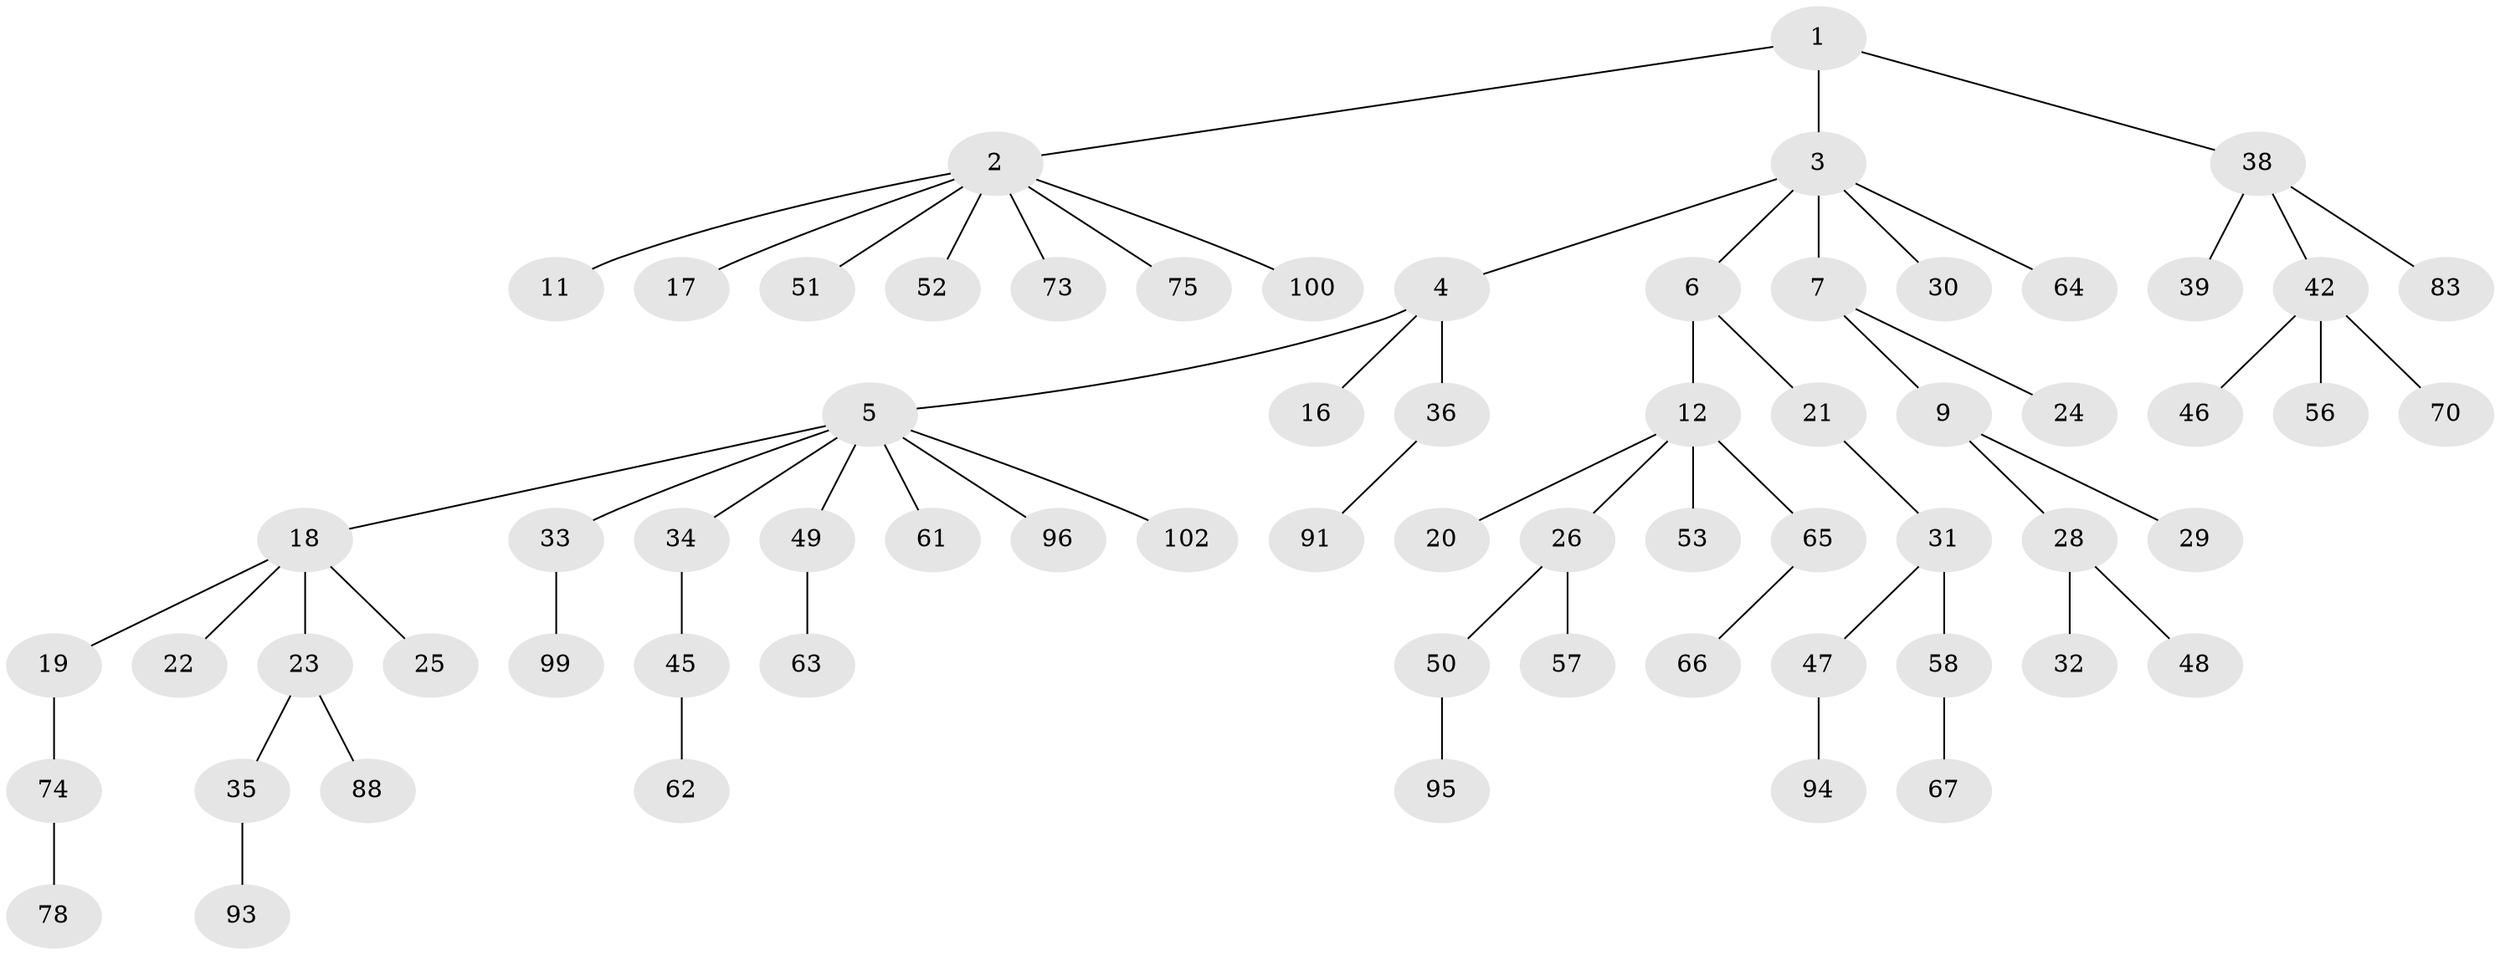 // Generated by graph-tools (version 1.1) at 2025/52/02/27/25 19:52:10]
// undirected, 67 vertices, 66 edges
graph export_dot {
graph [start="1"]
  node [color=gray90,style=filled];
  1 [super="+14"];
  2 [super="+59"];
  3 [super="+8"];
  4 [super="+71"];
  5 [super="+13"];
  6 [super="+97"];
  7 [super="+37"];
  9 [super="+10"];
  11;
  12 [super="+15"];
  16;
  17 [super="+43"];
  18;
  19 [super="+54"];
  20 [super="+89"];
  21 [super="+82"];
  22 [super="+60"];
  23 [super="+55"];
  24;
  25 [super="+92"];
  26 [super="+27"];
  28 [super="+41"];
  29 [super="+87"];
  30;
  31 [super="+98"];
  32 [super="+81"];
  33 [super="+72"];
  34 [super="+84"];
  35 [super="+104"];
  36 [super="+101"];
  38 [super="+40"];
  39;
  42 [super="+44"];
  45 [super="+105"];
  46;
  47 [super="+69"];
  48 [super="+77"];
  49;
  50;
  51 [super="+76"];
  52;
  53;
  56;
  57;
  58 [super="+68"];
  61;
  62;
  63;
  64 [super="+80"];
  65 [super="+86"];
  66;
  67;
  70;
  73 [super="+85"];
  74;
  75 [super="+90"];
  78 [super="+79"];
  83;
  88;
  91;
  93 [super="+103"];
  94;
  95;
  96;
  99;
  100;
  102;
  1 -- 2;
  1 -- 3;
  1 -- 38;
  2 -- 11;
  2 -- 17;
  2 -- 51;
  2 -- 52;
  2 -- 100;
  2 -- 73;
  2 -- 75;
  3 -- 4;
  3 -- 6;
  3 -- 7;
  3 -- 64;
  3 -- 30;
  4 -- 5;
  4 -- 16;
  4 -- 36;
  5 -- 18;
  5 -- 96;
  5 -- 102;
  5 -- 33;
  5 -- 34;
  5 -- 49;
  5 -- 61;
  6 -- 12;
  6 -- 21;
  7 -- 9;
  7 -- 24;
  9 -- 29;
  9 -- 28;
  12 -- 65;
  12 -- 26;
  12 -- 53;
  12 -- 20;
  18 -- 19;
  18 -- 22;
  18 -- 23;
  18 -- 25;
  19 -- 74;
  21 -- 31;
  23 -- 35;
  23 -- 88;
  26 -- 57;
  26 -- 50;
  28 -- 32;
  28 -- 48;
  31 -- 47;
  31 -- 58;
  33 -- 99;
  34 -- 45;
  35 -- 93;
  36 -- 91;
  38 -- 39;
  38 -- 83;
  38 -- 42;
  42 -- 46;
  42 -- 56;
  42 -- 70;
  45 -- 62;
  47 -- 94;
  49 -- 63;
  50 -- 95;
  58 -- 67;
  65 -- 66;
  74 -- 78;
}
